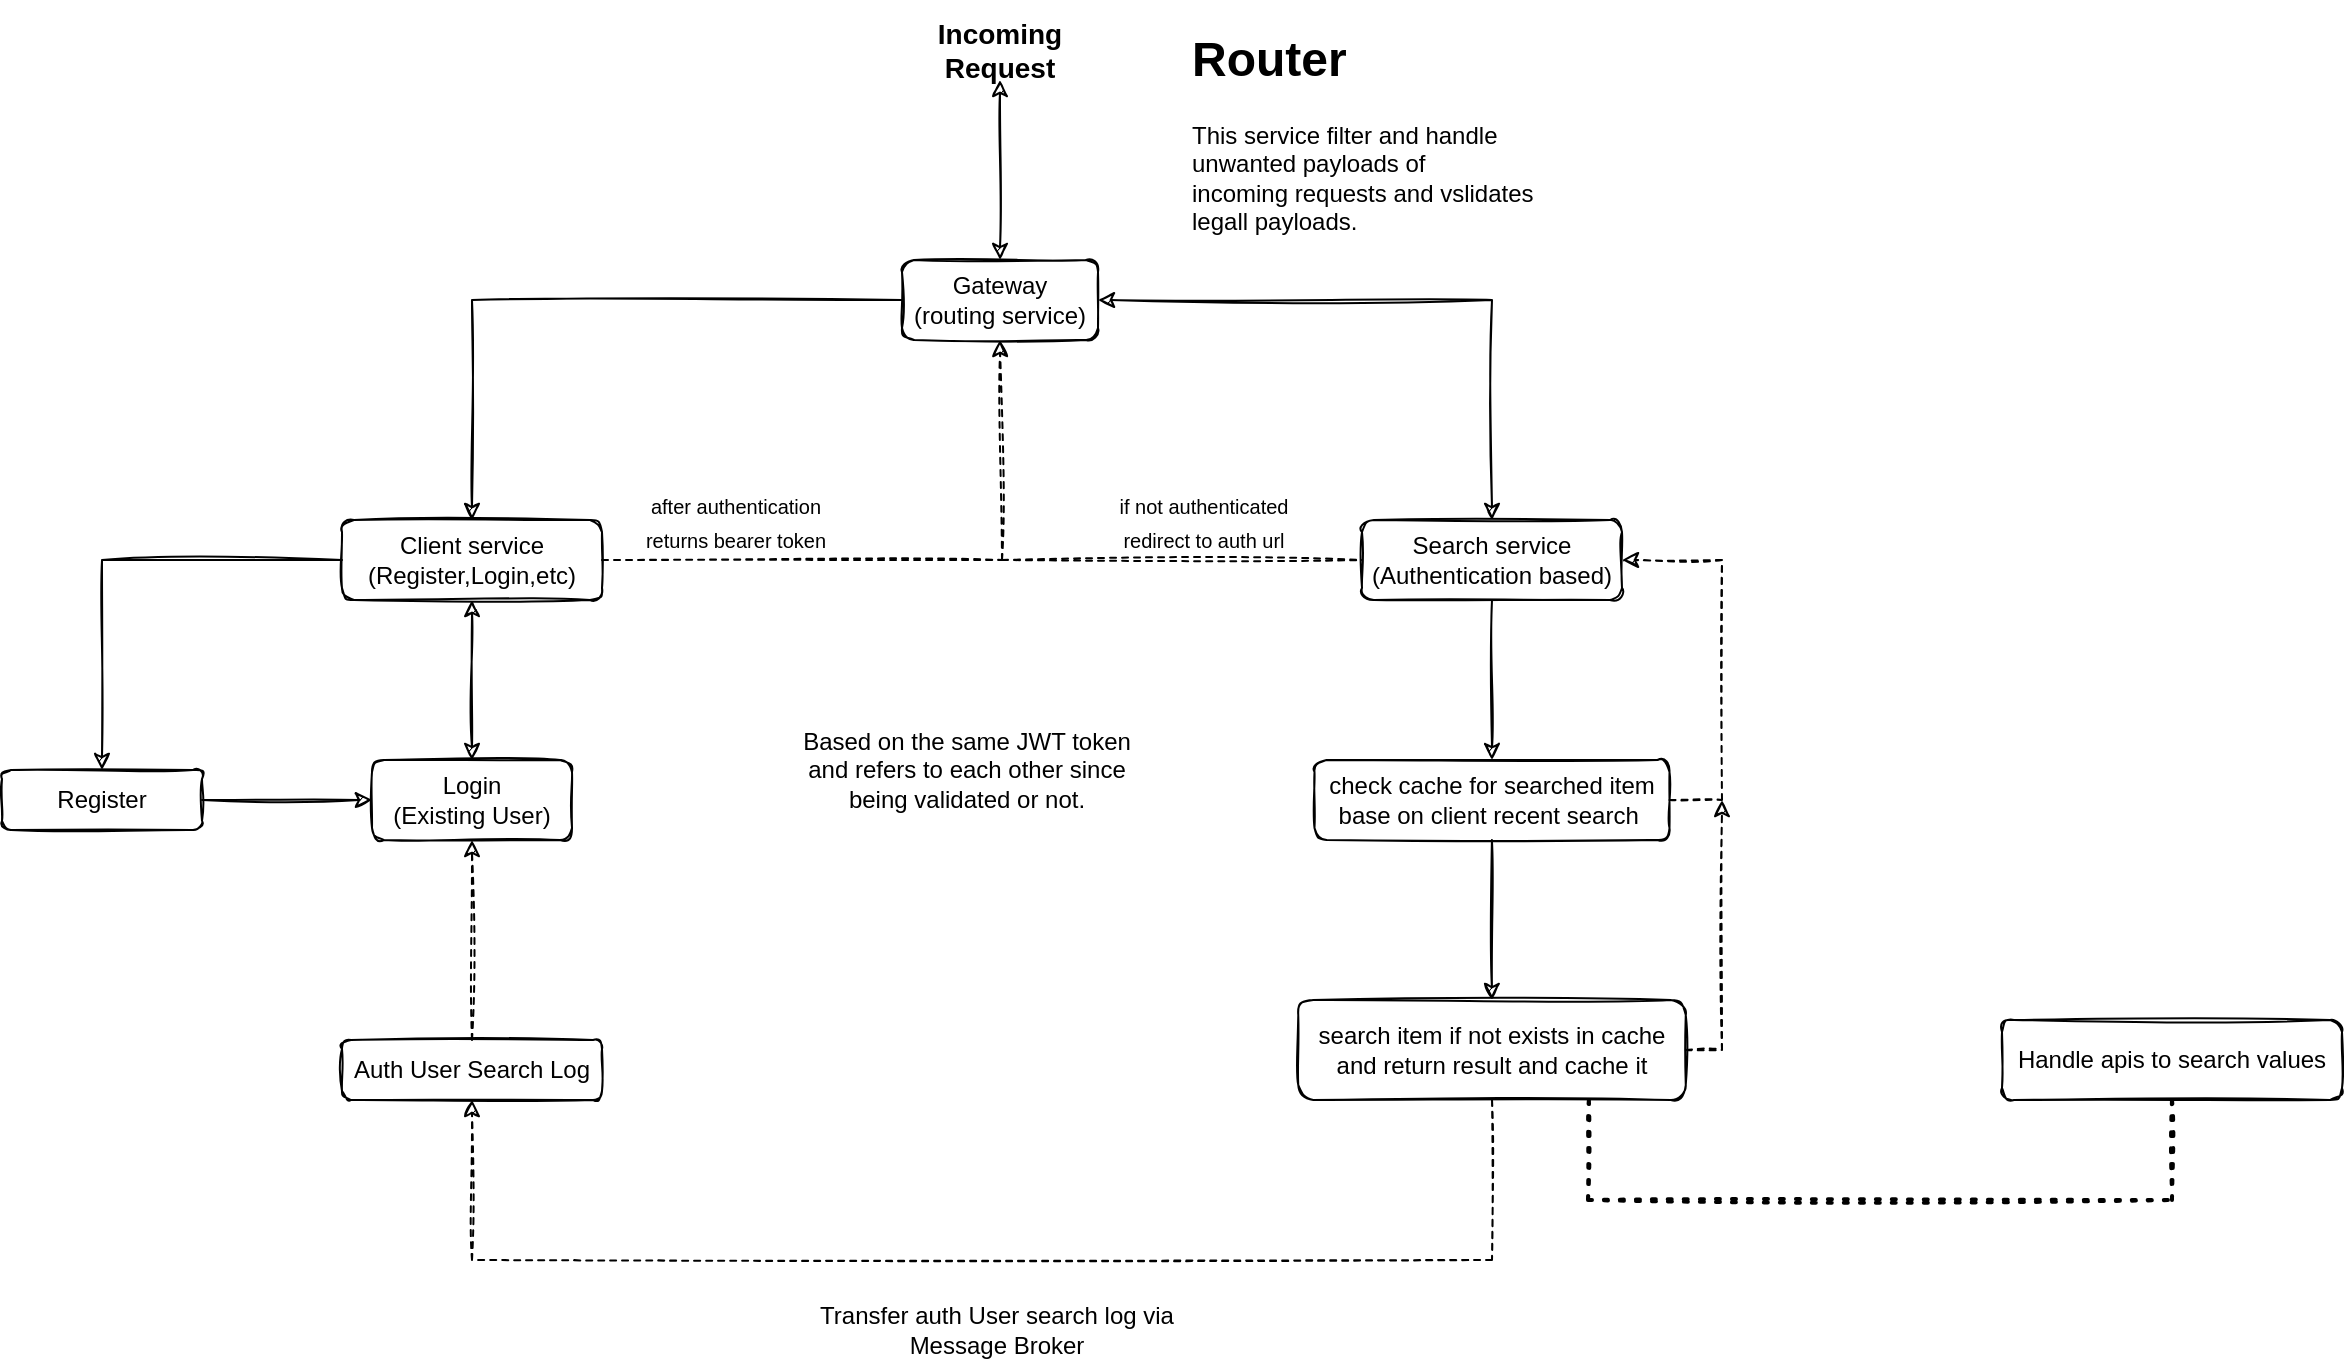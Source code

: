 <mxfile version="17.4.2" type="device"><diagram id="nnyqfGDFHgBDKwHnMc3O" name="Page-1"><mxGraphModel dx="3195" dy="1658" grid="1" gridSize="10" guides="1" tooltips="1" connect="1" arrows="1" fold="1" page="1" pageScale="1" pageWidth="2336" pageHeight="1654" math="0" shadow="0"><root><mxCell id="0"/><mxCell id="1" parent="0"/><mxCell id="1ZmbqYixQALLUb1ks66H-1" value="Gateway&lt;br&gt;(routing service)" style="rounded=1;whiteSpace=wrap;html=1;sketch=1;" parent="1" vertex="1"><mxGeometry x="1033" y="612" width="98" height="40" as="geometry"/></mxCell><mxCell id="1ZmbqYixQALLUb1ks66H-4" value="&lt;font style=&quot;font-size: 14px&quot;&gt;&lt;b&gt;Incoming Request&lt;/b&gt;&lt;/font&gt;" style="text;html=1;strokeColor=none;fillColor=none;align=center;verticalAlign=middle;whiteSpace=wrap;rounded=0;strokeWidth=1;sketch=1;" parent="1" vertex="1"><mxGeometry x="1052" y="492" width="60" height="30" as="geometry"/></mxCell><mxCell id="1ZmbqYixQALLUb1ks66H-6" value="Search service&lt;br&gt;(Authentication based)" style="rounded=1;whiteSpace=wrap;html=1;sketch=1;" parent="1" vertex="1"><mxGeometry x="1263" y="742" width="130" height="40" as="geometry"/></mxCell><mxCell id="1ZmbqYixQALLUb1ks66H-10" value="Client service&lt;br&gt;(Register,Login,etc)" style="rounded=1;whiteSpace=wrap;html=1;sketch=1;" parent="1" vertex="1"><mxGeometry x="753" y="742" width="130" height="40" as="geometry"/></mxCell><mxCell id="1ZmbqYixQALLUb1ks66H-11" value="" style="endArrow=classic;html=1;rounded=0;exitX=0;exitY=0.5;exitDx=0;exitDy=0;entryX=0.5;entryY=0;entryDx=0;entryDy=0;sketch=1;" parent="1" source="1ZmbqYixQALLUb1ks66H-1" target="1ZmbqYixQALLUb1ks66H-10" edge="1"><mxGeometry width="50" height="50" relative="1" as="geometry"><mxPoint x="993" y="742" as="sourcePoint"/><mxPoint x="1043" y="692" as="targetPoint"/><Array as="points"><mxPoint x="818" y="632"/></Array></mxGeometry></mxCell><mxCell id="1ZmbqYixQALLUb1ks66H-12" value="" style="endArrow=classic;startArrow=none;html=1;rounded=0;exitX=1;exitY=0.5;exitDx=0;exitDy=0;entryX=0.5;entryY=1;entryDx=0;entryDy=0;dashed=1;sketch=1;startFill=0;" parent="1" source="1ZmbqYixQALLUb1ks66H-10" target="1ZmbqYixQALLUb1ks66H-1" edge="1"><mxGeometry width="50" height="50" relative="1" as="geometry"><mxPoint x="993" y="742" as="sourcePoint"/><mxPoint x="1043" y="692" as="targetPoint"/><Array as="points"><mxPoint x="1083" y="762"/></Array></mxGeometry></mxCell><mxCell id="1ZmbqYixQALLUb1ks66H-13" value="Based on the same JWT token and refers to each other since being validated or not." style="text;html=1;strokeColor=none;fillColor=none;align=center;verticalAlign=middle;whiteSpace=wrap;rounded=0;sketch=1;" parent="1" vertex="1"><mxGeometry x="973" y="852" width="185.25" height="30" as="geometry"/></mxCell><mxCell id="1ZmbqYixQALLUb1ks66H-14" value="&lt;h1&gt;Router&lt;/h1&gt;&lt;p&gt;This service filter and handle unwanted payloads of incoming&amp;nbsp;&lt;span&gt;requests and vslidates legall payloads.&lt;/span&gt;&lt;/p&gt;" style="text;html=1;strokeColor=none;fillColor=none;spacing=5;spacingTop=-20;whiteSpace=wrap;overflow=hidden;rounded=0;sketch=1;" parent="1" vertex="1"><mxGeometry x="1173" y="492" width="200" height="110" as="geometry"/></mxCell><mxCell id="1ZmbqYixQALLUb1ks66H-17" value="Login&lt;br&gt;(Existing User)" style="rounded=1;whiteSpace=wrap;html=1;sketch=1;" parent="1" vertex="1"><mxGeometry x="768" y="862" width="100" height="40" as="geometry"/></mxCell><mxCell id="1ZmbqYixQALLUb1ks66H-18" value="Register" style="rounded=1;whiteSpace=wrap;html=1;sketch=1;" parent="1" vertex="1"><mxGeometry x="583" y="867" width="100" height="30" as="geometry"/></mxCell><mxCell id="1ZmbqYixQALLUb1ks66H-20" value="" style="endArrow=classic;html=1;rounded=0;exitX=0;exitY=0.5;exitDx=0;exitDy=0;entryX=0.5;entryY=0;entryDx=0;entryDy=0;sketch=1;" parent="1" source="1ZmbqYixQALLUb1ks66H-10" target="1ZmbqYixQALLUb1ks66H-18" edge="1"><mxGeometry width="50" height="50" relative="1" as="geometry"><mxPoint x="828" y="792" as="sourcePoint"/><mxPoint x="828" y="872.0" as="targetPoint"/><Array as="points"><mxPoint x="633" y="762"/></Array></mxGeometry></mxCell><mxCell id="1ZmbqYixQALLUb1ks66H-21" value="" style="endArrow=classic;html=1;rounded=0;exitX=1;exitY=0.5;exitDx=0;exitDy=0;entryX=0;entryY=0.5;entryDx=0;entryDy=0;sketch=1;" parent="1" source="1ZmbqYixQALLUb1ks66H-18" target="1ZmbqYixQALLUb1ks66H-17" edge="1"><mxGeometry width="50" height="50" relative="1" as="geometry"><mxPoint x="1013" y="952" as="sourcePoint"/><mxPoint x="1063" y="902" as="targetPoint"/></mxGeometry></mxCell><mxCell id="1ZmbqYixQALLUb1ks66H-22" value="" style="endArrow=classic;startArrow=classic;html=1;rounded=0;entryX=0.5;entryY=1;entryDx=0;entryDy=0;sketch=1;" parent="1" source="1ZmbqYixQALLUb1ks66H-17" target="1ZmbqYixQALLUb1ks66H-10" edge="1"><mxGeometry width="50" height="50" relative="1" as="geometry"><mxPoint x="1013" y="952" as="sourcePoint"/><mxPoint x="813" y="782" as="targetPoint"/><Array as="points"/></mxGeometry></mxCell><mxCell id="1ZmbqYixQALLUb1ks66H-24" value="Auth User Search Log" style="rounded=1;whiteSpace=wrap;html=1;sketch=1;" parent="1" vertex="1"><mxGeometry x="753" y="1002" width="130" height="30" as="geometry"/></mxCell><mxCell id="1ZmbqYixQALLUb1ks66H-26" value="" style="endArrow=classic;html=1;rounded=0;dashed=1;entryX=0.5;entryY=1;entryDx=0;entryDy=0;exitX=0.5;exitY=0;exitDx=0;exitDy=0;sketch=1;" parent="1" source="1ZmbqYixQALLUb1ks66H-24" target="1ZmbqYixQALLUb1ks66H-17" edge="1"><mxGeometry width="50" height="50" relative="1" as="geometry"><mxPoint x="768" y="992" as="sourcePoint"/><mxPoint x="818" y="942" as="targetPoint"/></mxGeometry></mxCell><mxCell id="1ZmbqYixQALLUb1ks66H-27" value="check cache for searched item base on client recent search&amp;nbsp;" style="rounded=1;whiteSpace=wrap;html=1;sketch=1;" parent="1" vertex="1"><mxGeometry x="1239.25" y="862" width="177.5" height="40" as="geometry"/></mxCell><mxCell id="1ZmbqYixQALLUb1ks66H-29" value="" style="endArrow=classic;startArrow=classic;html=1;rounded=0;fontSize=14;exitX=1;exitY=0.5;exitDx=0;exitDy=0;entryX=0.5;entryY=0;entryDx=0;entryDy=0;sketch=1;" parent="1" source="1ZmbqYixQALLUb1ks66H-1" target="1ZmbqYixQALLUb1ks66H-6" edge="1"><mxGeometry width="50" height="50" relative="1" as="geometry"><mxPoint x="1193" y="772" as="sourcePoint"/><mxPoint x="1243" y="722" as="targetPoint"/><Array as="points"><mxPoint x="1328" y="632"/></Array></mxGeometry></mxCell><mxCell id="1ZmbqYixQALLUb1ks66H-30" value="" style="endArrow=classic;startArrow=classic;html=1;rounded=0;fontSize=14;entryX=0.5;entryY=1;entryDx=0;entryDy=0;exitX=0.5;exitY=0;exitDx=0;exitDy=0;sketch=1;" parent="1" source="1ZmbqYixQALLUb1ks66H-1" target="1ZmbqYixQALLUb1ks66H-4" edge="1"><mxGeometry width="50" height="50" relative="1" as="geometry"><mxPoint x="1081" y="612" as="sourcePoint"/><mxPoint x="1131" y="562" as="targetPoint"/></mxGeometry></mxCell><mxCell id="1ZmbqYixQALLUb1ks66H-32" value="" style="endArrow=classic;html=1;rounded=0;fontSize=14;exitX=0.5;exitY=1;exitDx=0;exitDy=0;entryX=0.5;entryY=0;entryDx=0;entryDy=0;sketch=1;" parent="1" source="1ZmbqYixQALLUb1ks66H-6" target="1ZmbqYixQALLUb1ks66H-27" edge="1"><mxGeometry width="50" height="50" relative="1" as="geometry"><mxPoint x="1173" y="992" as="sourcePoint"/><mxPoint x="1223" y="942" as="targetPoint"/></mxGeometry></mxCell><mxCell id="1ZmbqYixQALLUb1ks66H-34" value="search item if not exists in cache&lt;br&gt;and return result and cache it" style="rounded=1;whiteSpace=wrap;html=1;sketch=1;" parent="1" vertex="1"><mxGeometry x="1231.13" y="982" width="193.75" height="50" as="geometry"/></mxCell><mxCell id="1ZmbqYixQALLUb1ks66H-35" value="" style="endArrow=classic;html=1;rounded=0;fontSize=14;exitX=0.5;exitY=1;exitDx=0;exitDy=0;entryX=0.5;entryY=0;entryDx=0;entryDy=0;sketch=1;" parent="1" edge="1"><mxGeometry width="50" height="50" relative="1" as="geometry"><mxPoint x="1327.96" y="902" as="sourcePoint"/><mxPoint x="1327.96" y="982" as="targetPoint"/></mxGeometry></mxCell><mxCell id="1ZmbqYixQALLUb1ks66H-36" value="" style="endArrow=classic;html=1;rounded=0;dashed=1;fontSize=14;exitX=1;exitY=0.5;exitDx=0;exitDy=0;entryX=1;entryY=0.5;entryDx=0;entryDy=0;sketch=1;" parent="1" source="1ZmbqYixQALLUb1ks66H-27" target="1ZmbqYixQALLUb1ks66H-6" edge="1"><mxGeometry width="50" height="50" relative="1" as="geometry"><mxPoint x="1343" y="872" as="sourcePoint"/><mxPoint x="1443" y="762" as="targetPoint"/><Array as="points"><mxPoint x="1443" y="882"/><mxPoint x="1443" y="762"/></Array></mxGeometry></mxCell><mxCell id="1ZmbqYixQALLUb1ks66H-37" value="" style="endArrow=classic;html=1;rounded=0;dashed=1;fontSize=14;exitX=1;exitY=0.5;exitDx=0;exitDy=0;sketch=1;" parent="1" source="1ZmbqYixQALLUb1ks66H-34" edge="1"><mxGeometry width="50" height="50" relative="1" as="geometry"><mxPoint x="1343" y="1112" as="sourcePoint"/><mxPoint x="1443" y="882" as="targetPoint"/><Array as="points"><mxPoint x="1443" y="1007"/></Array></mxGeometry></mxCell><mxCell id="1ZmbqYixQALLUb1ks66H-38" value="" style="endArrow=classic;html=1;rounded=0;dashed=1;fontSize=14;exitX=0.5;exitY=1;exitDx=0;exitDy=0;entryX=0.5;entryY=1;entryDx=0;entryDy=0;sketch=1;" parent="1" source="1ZmbqYixQALLUb1ks66H-34" target="1ZmbqYixQALLUb1ks66H-24" edge="1"><mxGeometry width="50" height="50" relative="1" as="geometry"><mxPoint x="1123" y="992" as="sourcePoint"/><mxPoint x="1173" y="942" as="targetPoint"/><Array as="points"><mxPoint x="1328" y="1112"/><mxPoint x="818" y="1112"/></Array></mxGeometry></mxCell><mxCell id="1ZmbqYixQALLUb1ks66H-39" value="Transfer auth User search log via Message Broker" style="text;html=1;strokeColor=none;fillColor=none;align=center;verticalAlign=middle;whiteSpace=wrap;rounded=0;sketch=1;" parent="1" vertex="1"><mxGeometry x="987.75" y="1132" width="185.25" height="30" as="geometry"/></mxCell><mxCell id="1ZmbqYixQALLUb1ks66H-40" value="Handle apis to search values" style="rounded=1;whiteSpace=wrap;html=1;sketch=1;" parent="1" vertex="1"><mxGeometry x="1583" y="992" width="170" height="40" as="geometry"/></mxCell><mxCell id="1ZmbqYixQALLUb1ks66H-41" value="" style="endArrow=none;dashed=1;html=1;dashPattern=1 3;strokeWidth=2;rounded=0;fontSize=14;exitX=0.75;exitY=1;exitDx=0;exitDy=0;entryX=0.5;entryY=1;entryDx=0;entryDy=0;sketch=1;" parent="1" source="1ZmbqYixQALLUb1ks66H-34" target="1ZmbqYixQALLUb1ks66H-40" edge="1"><mxGeometry width="50" height="50" relative="1" as="geometry"><mxPoint x="1603" y="1162" as="sourcePoint"/><mxPoint x="1653" y="1112" as="targetPoint"/><Array as="points"><mxPoint x="1376" y="1082"/><mxPoint x="1668" y="1082"/></Array></mxGeometry></mxCell><mxCell id="1ZmbqYixQALLUb1ks66H-43" value="" style="endArrow=none;startArrow=none;html=1;rounded=0;dashed=1;sketch=1;startFill=0;entryX=0;entryY=0.5;entryDx=0;entryDy=0;endFill=0;" parent="1" target="1ZmbqYixQALLUb1ks66H-6" edge="1"><mxGeometry width="50" height="50" relative="1" as="geometry"><mxPoint x="1083" y="762" as="sourcePoint"/><mxPoint x="1233" y="752" as="targetPoint"/><Array as="points"/></mxGeometry></mxCell><mxCell id="1ZmbqYixQALLUb1ks66H-44" value="&lt;font style=&quot;font-size: 10px&quot;&gt;if not authenticated&lt;br&gt;redirect to auth url&lt;br&gt;&lt;/font&gt;" style="text;html=1;strokeColor=none;fillColor=none;align=center;verticalAlign=middle;whiteSpace=wrap;rounded=0;sketch=1;fontSize=14;" parent="1" vertex="1"><mxGeometry x="1137.38" y="732" width="93.75" height="20" as="geometry"/></mxCell><mxCell id="1ZmbqYixQALLUb1ks66H-45" value="&lt;font style=&quot;font-size: 10px&quot;&gt;after authentication&lt;br&gt;returns bearer token&lt;br&gt;&lt;/font&gt;" style="text;html=1;strokeColor=none;fillColor=none;align=center;verticalAlign=middle;whiteSpace=wrap;rounded=0;sketch=1;fontSize=14;" parent="1" vertex="1"><mxGeometry x="903" y="732" width="93.75" height="20" as="geometry"/></mxCell></root></mxGraphModel></diagram></mxfile>